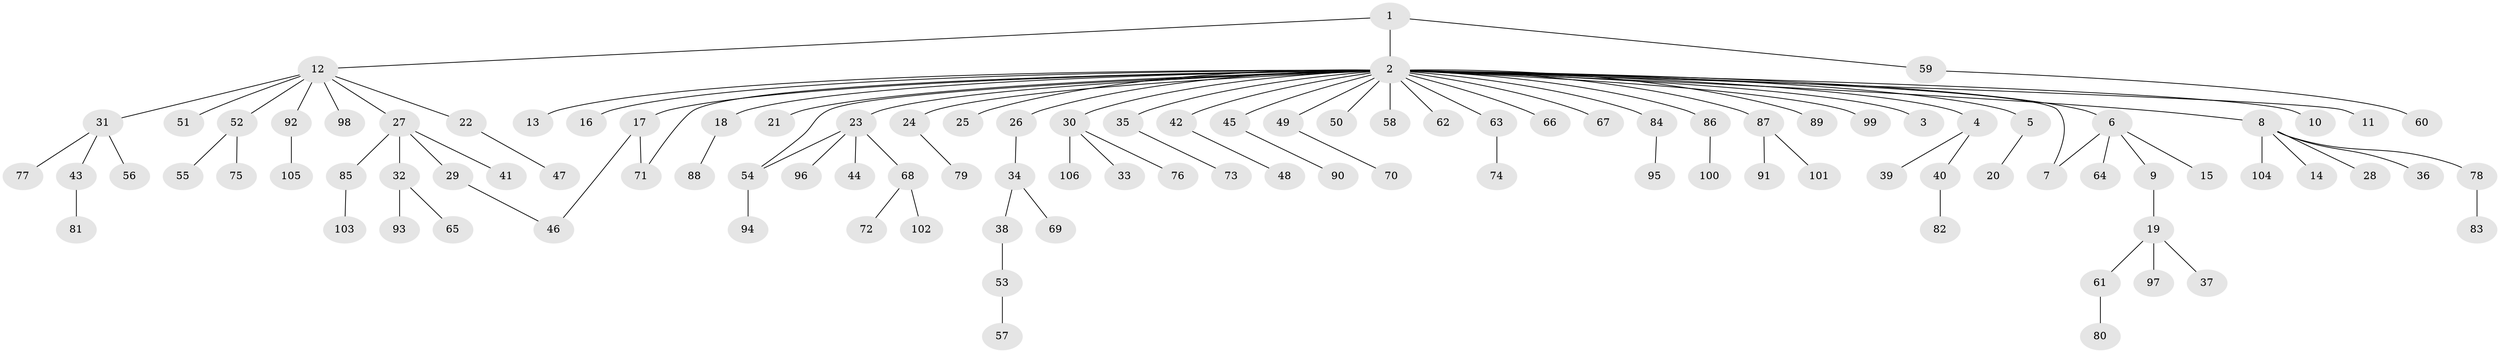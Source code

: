 // Generated by graph-tools (version 1.1) at 2025/49/03/09/25 03:49:46]
// undirected, 106 vertices, 109 edges
graph export_dot {
graph [start="1"]
  node [color=gray90,style=filled];
  1;
  2;
  3;
  4;
  5;
  6;
  7;
  8;
  9;
  10;
  11;
  12;
  13;
  14;
  15;
  16;
  17;
  18;
  19;
  20;
  21;
  22;
  23;
  24;
  25;
  26;
  27;
  28;
  29;
  30;
  31;
  32;
  33;
  34;
  35;
  36;
  37;
  38;
  39;
  40;
  41;
  42;
  43;
  44;
  45;
  46;
  47;
  48;
  49;
  50;
  51;
  52;
  53;
  54;
  55;
  56;
  57;
  58;
  59;
  60;
  61;
  62;
  63;
  64;
  65;
  66;
  67;
  68;
  69;
  70;
  71;
  72;
  73;
  74;
  75;
  76;
  77;
  78;
  79;
  80;
  81;
  82;
  83;
  84;
  85;
  86;
  87;
  88;
  89;
  90;
  91;
  92;
  93;
  94;
  95;
  96;
  97;
  98;
  99;
  100;
  101;
  102;
  103;
  104;
  105;
  106;
  1 -- 2;
  1 -- 12;
  1 -- 59;
  2 -- 3;
  2 -- 4;
  2 -- 5;
  2 -- 6;
  2 -- 7;
  2 -- 8;
  2 -- 10;
  2 -- 11;
  2 -- 13;
  2 -- 16;
  2 -- 17;
  2 -- 18;
  2 -- 21;
  2 -- 23;
  2 -- 24;
  2 -- 25;
  2 -- 26;
  2 -- 30;
  2 -- 35;
  2 -- 42;
  2 -- 45;
  2 -- 49;
  2 -- 50;
  2 -- 54;
  2 -- 58;
  2 -- 62;
  2 -- 63;
  2 -- 66;
  2 -- 67;
  2 -- 71;
  2 -- 84;
  2 -- 86;
  2 -- 87;
  2 -- 89;
  2 -- 99;
  4 -- 39;
  4 -- 40;
  5 -- 20;
  6 -- 7;
  6 -- 9;
  6 -- 15;
  6 -- 64;
  8 -- 14;
  8 -- 28;
  8 -- 36;
  8 -- 78;
  8 -- 104;
  9 -- 19;
  12 -- 22;
  12 -- 27;
  12 -- 31;
  12 -- 51;
  12 -- 52;
  12 -- 92;
  12 -- 98;
  17 -- 46;
  17 -- 71;
  18 -- 88;
  19 -- 37;
  19 -- 61;
  19 -- 97;
  22 -- 47;
  23 -- 44;
  23 -- 54;
  23 -- 68;
  23 -- 96;
  24 -- 79;
  26 -- 34;
  27 -- 29;
  27 -- 32;
  27 -- 41;
  27 -- 85;
  29 -- 46;
  30 -- 33;
  30 -- 76;
  30 -- 106;
  31 -- 43;
  31 -- 56;
  31 -- 77;
  32 -- 65;
  32 -- 93;
  34 -- 38;
  34 -- 69;
  35 -- 73;
  38 -- 53;
  40 -- 82;
  42 -- 48;
  43 -- 81;
  45 -- 90;
  49 -- 70;
  52 -- 55;
  52 -- 75;
  53 -- 57;
  54 -- 94;
  59 -- 60;
  61 -- 80;
  63 -- 74;
  68 -- 72;
  68 -- 102;
  78 -- 83;
  84 -- 95;
  85 -- 103;
  86 -- 100;
  87 -- 91;
  87 -- 101;
  92 -- 105;
}
